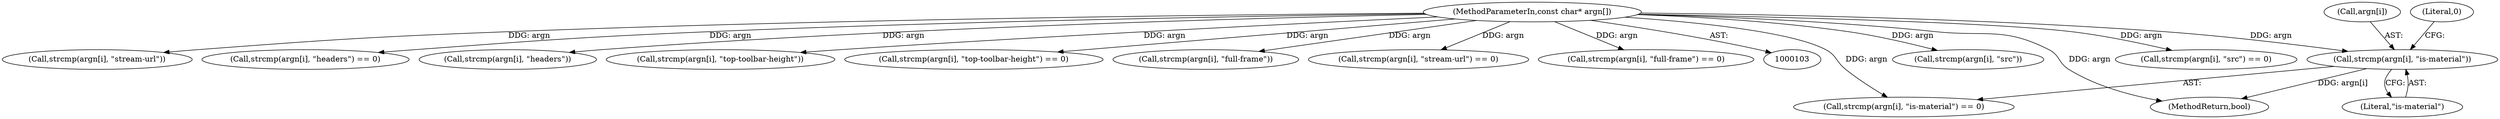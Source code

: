 digraph "0_Chrome_fff450abc4e2fb330ba700547a8e6a7b0fb90a6e@pointer" {
"1000262" [label="(Call,strcmp(argn[i], \"is-material\"))"];
"1000105" [label="(MethodParameterIn,const char* argn[])"];
"1000220" [label="(Call,strcmp(argn[i], \"src\"))"];
"1000262" [label="(Call,strcmp(argn[i], \"is-material\"))"];
"1000219" [label="(Call,strcmp(argn[i], \"src\") == 0)"];
"1000266" [label="(Literal,\"is-material\")"];
"1000263" [label="(Call,argn[i])"];
"1000234" [label="(Call,strcmp(argn[i], \"stream-url\"))"];
"1000105" [label="(MethodParameterIn,const char* argn[])"];
"1000247" [label="(Call,strcmp(argn[i], \"headers\") == 0)"];
"1000248" [label="(Call,strcmp(argn[i], \"headers\"))"];
"1000274" [label="(Call,strcmp(argn[i], \"top-toolbar-height\"))"];
"1000273" [label="(Call,strcmp(argn[i], \"top-toolbar-height\") == 0)"];
"1000261" [label="(Call,strcmp(argn[i], \"is-material\") == 0)"];
"1000156" [label="(Call,strcmp(argn[i], \"full-frame\"))"];
"1000267" [label="(Literal,0)"];
"1000233" [label="(Call,strcmp(argn[i], \"stream-url\") == 0)"];
"1000320" [label="(MethodReturn,bool)"];
"1000155" [label="(Call,strcmp(argn[i], \"full-frame\") == 0)"];
"1000262" -> "1000261"  [label="AST: "];
"1000262" -> "1000266"  [label="CFG: "];
"1000263" -> "1000262"  [label="AST: "];
"1000266" -> "1000262"  [label="AST: "];
"1000267" -> "1000262"  [label="CFG: "];
"1000262" -> "1000320"  [label="DDG: argn[i]"];
"1000105" -> "1000262"  [label="DDG: argn"];
"1000105" -> "1000103"  [label="AST: "];
"1000105" -> "1000320"  [label="DDG: argn"];
"1000105" -> "1000155"  [label="DDG: argn"];
"1000105" -> "1000156"  [label="DDG: argn"];
"1000105" -> "1000219"  [label="DDG: argn"];
"1000105" -> "1000220"  [label="DDG: argn"];
"1000105" -> "1000233"  [label="DDG: argn"];
"1000105" -> "1000234"  [label="DDG: argn"];
"1000105" -> "1000247"  [label="DDG: argn"];
"1000105" -> "1000248"  [label="DDG: argn"];
"1000105" -> "1000261"  [label="DDG: argn"];
"1000105" -> "1000273"  [label="DDG: argn"];
"1000105" -> "1000274"  [label="DDG: argn"];
}
